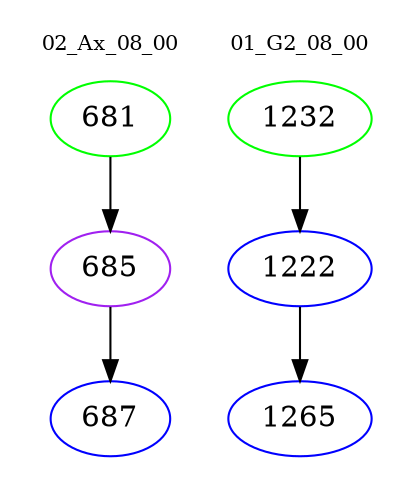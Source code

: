 digraph{
subgraph cluster_0 {
color = white
label = "02_Ax_08_00";
fontsize=10;
T0_681 [label="681", color="green"]
T0_681 -> T0_685 [color="black"]
T0_685 [label="685", color="purple"]
T0_685 -> T0_687 [color="black"]
T0_687 [label="687", color="blue"]
}
subgraph cluster_1 {
color = white
label = "01_G2_08_00";
fontsize=10;
T1_1232 [label="1232", color="green"]
T1_1232 -> T1_1222 [color="black"]
T1_1222 [label="1222", color="blue"]
T1_1222 -> T1_1265 [color="black"]
T1_1265 [label="1265", color="blue"]
}
}
